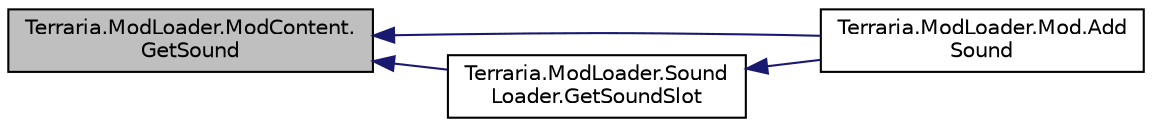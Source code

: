 digraph "Terraria.ModLoader.ModContent.GetSound"
{
  edge [fontname="Helvetica",fontsize="10",labelfontname="Helvetica",labelfontsize="10"];
  node [fontname="Helvetica",fontsize="10",shape=record];
  rankdir="LR";
  Node53 [label="Terraria.ModLoader.ModContent.\lGetSound",height=0.2,width=0.4,color="black", fillcolor="grey75", style="filled", fontcolor="black"];
  Node53 -> Node54 [dir="back",color="midnightblue",fontsize="10",style="solid",fontname="Helvetica"];
  Node54 [label="Terraria.ModLoader.Mod.Add\lSound",height=0.2,width=0.4,color="black", fillcolor="white", style="filled",URL="$class_terraria_1_1_mod_loader_1_1_mod.html#a69d7e56dcfcd228f47704d9a2fb5c9a1",tooltip="Adds the given sound file to the game as the given type of sound and with the given custom sound play..."];
  Node53 -> Node55 [dir="back",color="midnightblue",fontsize="10",style="solid",fontname="Helvetica"];
  Node55 [label="Terraria.ModLoader.Sound\lLoader.GetSoundSlot",height=0.2,width=0.4,color="black", fillcolor="white", style="filled",URL="$class_terraria_1_1_mod_loader_1_1_sound_loader.html#ad1a432c30af8ee06ec095bd5fbd6a6eb",tooltip="Returns the style (last parameter passed to Main.PlaySound) of the sound corresponding to the given S..."];
  Node55 -> Node54 [dir="back",color="midnightblue",fontsize="10",style="solid",fontname="Helvetica"];
}
